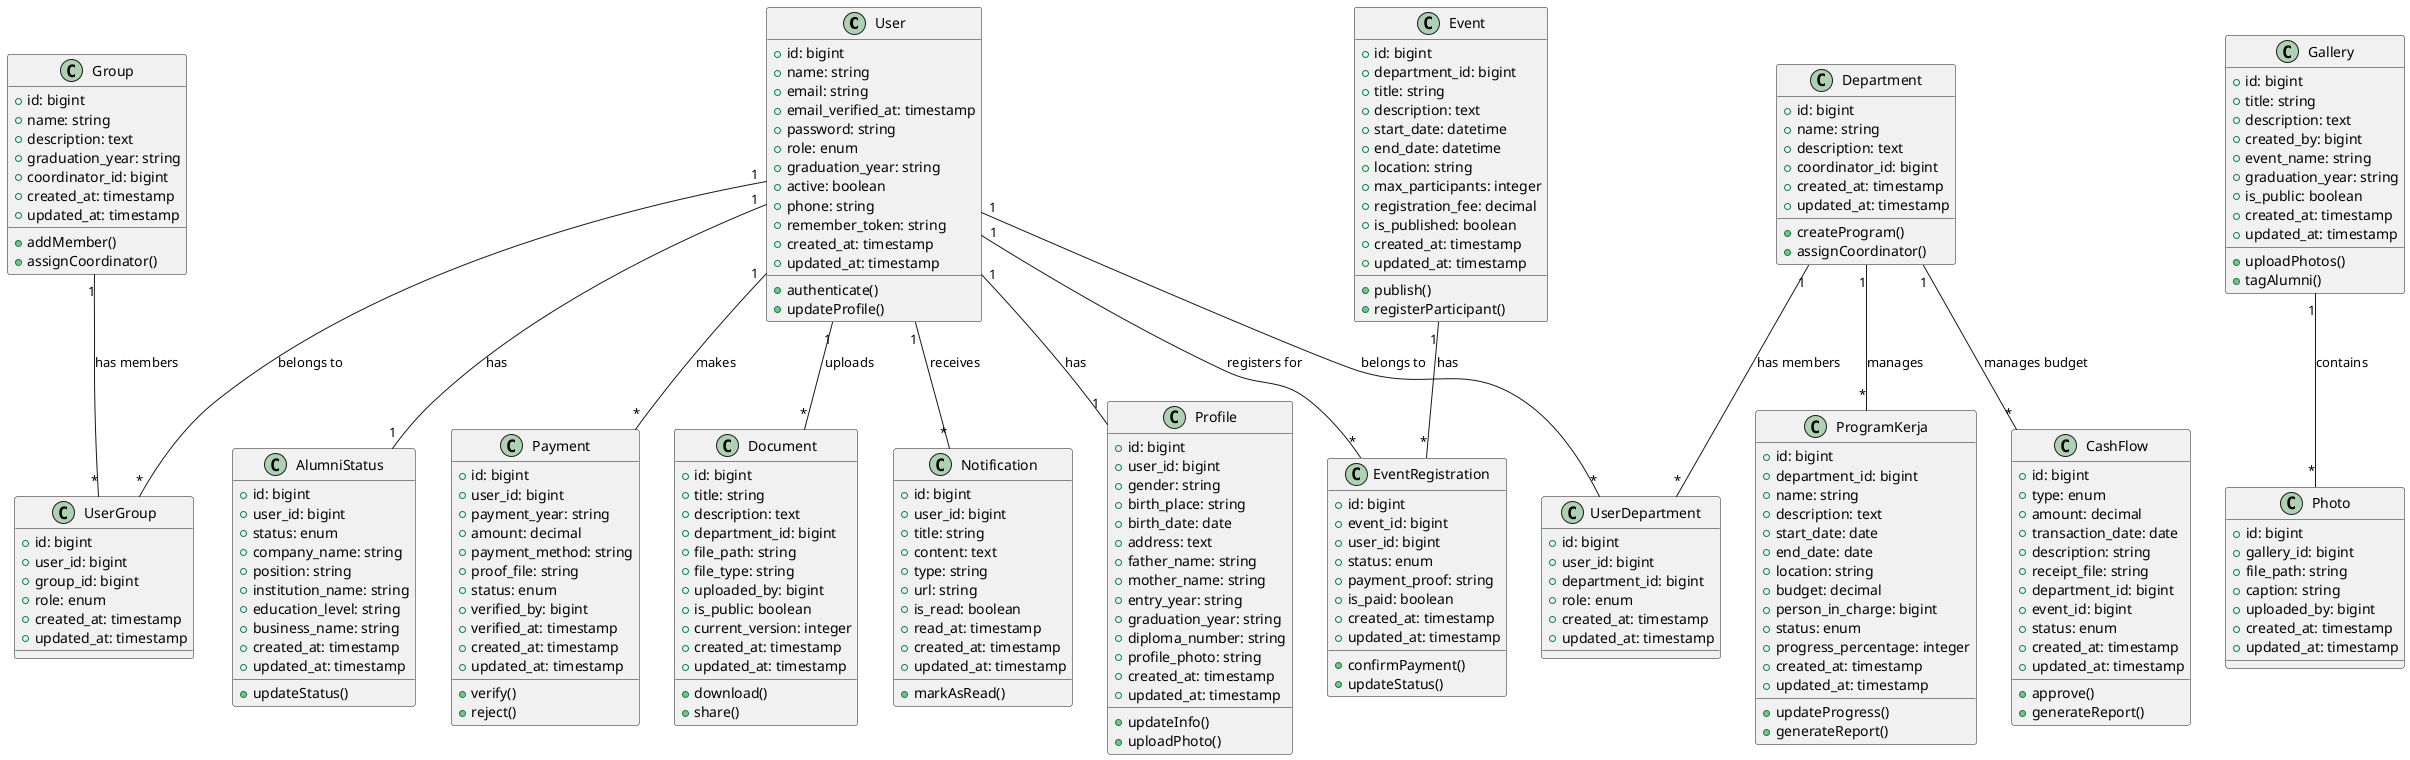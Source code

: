 ```plantuml
@startuml IKA_SMADA_Pangkep_Class_Diagram

' Main classes
class User {
  +id: bigint
  +name: string
  +email: string
  +email_verified_at: timestamp
  +password: string
  +role: enum
  +graduation_year: string
  +active: boolean
  +phone: string
  +remember_token: string
  +created_at: timestamp
  +updated_at: timestamp
  +authenticate()
  +updateProfile()
}

class Profile {
  +id: bigint
  +user_id: bigint
  +gender: string
  +birth_place: string
  +birth_date: date
  +address: text
  +father_name: string
  +mother_name: string
  +entry_year: string
  +graduation_year: string
  +diploma_number: string
  +profile_photo: string
  +created_at: timestamp
  +updated_at: timestamp
  +updateInfo()
  +uploadPhoto()
}

class AlumniStatus {
  +id: bigint
  +user_id: bigint
  +status: enum
  +company_name: string
  +position: string
  +institution_name: string
  +education_level: string
  +business_name: string
  +created_at: timestamp
  +updated_at: timestamp
  +updateStatus()
}

class Department {
  +id: bigint
  +name: string
  +description: text
  +coordinator_id: bigint
  +created_at: timestamp
  +updated_at: timestamp
  +createProgram()
  +assignCoordinator()
}

class ProgramKerja {
  +id: bigint
  +department_id: bigint
  +name: string
  +description: text
  +start_date: date
  +end_date: date
  +location: string
  +budget: decimal
  +person_in_charge: bigint
  +status: enum
  +progress_percentage: integer
  +created_at: timestamp
  +updated_at: timestamp
  +updateProgress()
  +generateReport()
}

class Group {
  +id: bigint
  +name: string
  +description: text
  +graduation_year: string
  +coordinator_id: bigint
  +created_at: timestamp
  +updated_at: timestamp
  +addMember()
  +assignCoordinator()
}

class UserGroup {
  +id: bigint
  +user_id: bigint
  +group_id: bigint
  +role: enum
  +created_at: timestamp
  +updated_at: timestamp
}

class UserDepartment {
  +id: bigint
  +user_id: bigint
  +department_id: bigint
  +role: enum
  +created_at: timestamp
  +updated_at: timestamp
}

class Event {
  +id: bigint
  +department_id: bigint
  +title: string
  +description: text
  +start_date: datetime
  +end_date: datetime
  +location: string
  +max_participants: integer
  +registration_fee: decimal
  +is_published: boolean
  +created_at: timestamp
  +updated_at: timestamp
  +publish()
  +registerParticipant()
}

class EventRegistration {
  +id: bigint
  +event_id: bigint
  +user_id: bigint
  +status: enum
  +payment_proof: string
  +is_paid: boolean
  +created_at: timestamp
  +updated_at: timestamp
  +confirmPayment()
  +updateStatus()
}

class Payment {
  +id: bigint
  +user_id: bigint
  +payment_year: string
  +amount: decimal
  +payment_method: string
  +proof_file: string
  +status: enum
  +verified_by: bigint
  +verified_at: timestamp
  +created_at: timestamp
  +updated_at: timestamp
  +verify()
  +reject()
}

class Document {
  +id: bigint
  +title: string
  +description: text
  +department_id: bigint
  +file_path: string
  +file_type: string
  +uploaded_by: bigint
  +is_public: boolean
  +current_version: integer
  +created_at: timestamp
  +updated_at: timestamp
  +download()
  +share()
}

class Gallery {
  +id: bigint
  +title: string
  +description: text
  +created_by: bigint
  +event_name: string
  +graduation_year: string
  +is_public: boolean
  +created_at: timestamp
  +updated_at: timestamp
  +uploadPhotos()
  +tagAlumni()
}

class Photo {
  +id: bigint
  +gallery_id: bigint
  +file_path: string
  +caption: string
  +uploaded_by: bigint
  +created_at: timestamp
  +updated_at: timestamp
}

class CashFlow {
  +id: bigint
  +type: enum
  +amount: decimal
  +transaction_date: date
  +description: string
  +receipt_file: string
  +department_id: bigint
  +event_id: bigint
  +status: enum
  +created_at: timestamp
  +updated_at: timestamp
  +approve()
  +generateReport()
}

class Notification {
  +id: bigint
  +user_id: bigint
  +title: string
  +content: text
  +type: string
  +url: string
  +is_read: boolean
  +read_at: timestamp
  +created_at: timestamp
  +updated_at: timestamp
  +markAsRead()
}

' Relationships
User "1" -- "1" Profile : has
User "1" -- "1" AlumniStatus : has
User "1" -- "*" UserGroup : belongs to
User "1" -- "*" UserDepartment : belongs to
User "1" -- "*" EventRegistration : registers for
User "1" -- "*" Payment : makes
Department "1" -- "*" ProgramKerja : manages
Department "1" -- "*" UserDepartment : has members
Group "1" -- "*" UserGroup : has members
Event "1" -- "*" EventRegistration : has
Gallery "1" -- "*" Photo : contains
User "1" -- "*" Document : uploads
User "1" -- "*" Notification : receives
Department "1" -- "*" CashFlow : manages budget

@enduml
```